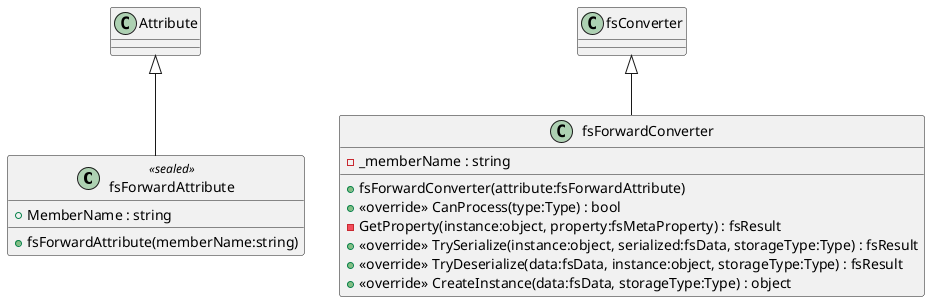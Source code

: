 @startuml
class fsForwardAttribute <<sealed>> {
    + fsForwardAttribute(memberName:string)
    + MemberName : string
}
class fsForwardConverter {
    + fsForwardConverter(attribute:fsForwardAttribute)
    - _memberName : string
    + <<override>> CanProcess(type:Type) : bool
    - GetProperty(instance:object, property:fsMetaProperty) : fsResult
    + <<override>> TrySerialize(instance:object, serialized:fsData, storageType:Type) : fsResult
    + <<override>> TryDeserialize(data:fsData, instance:object, storageType:Type) : fsResult
    + <<override>> CreateInstance(data:fsData, storageType:Type) : object
}
Attribute <|-- fsForwardAttribute
fsConverter <|-- fsForwardConverter
@enduml
